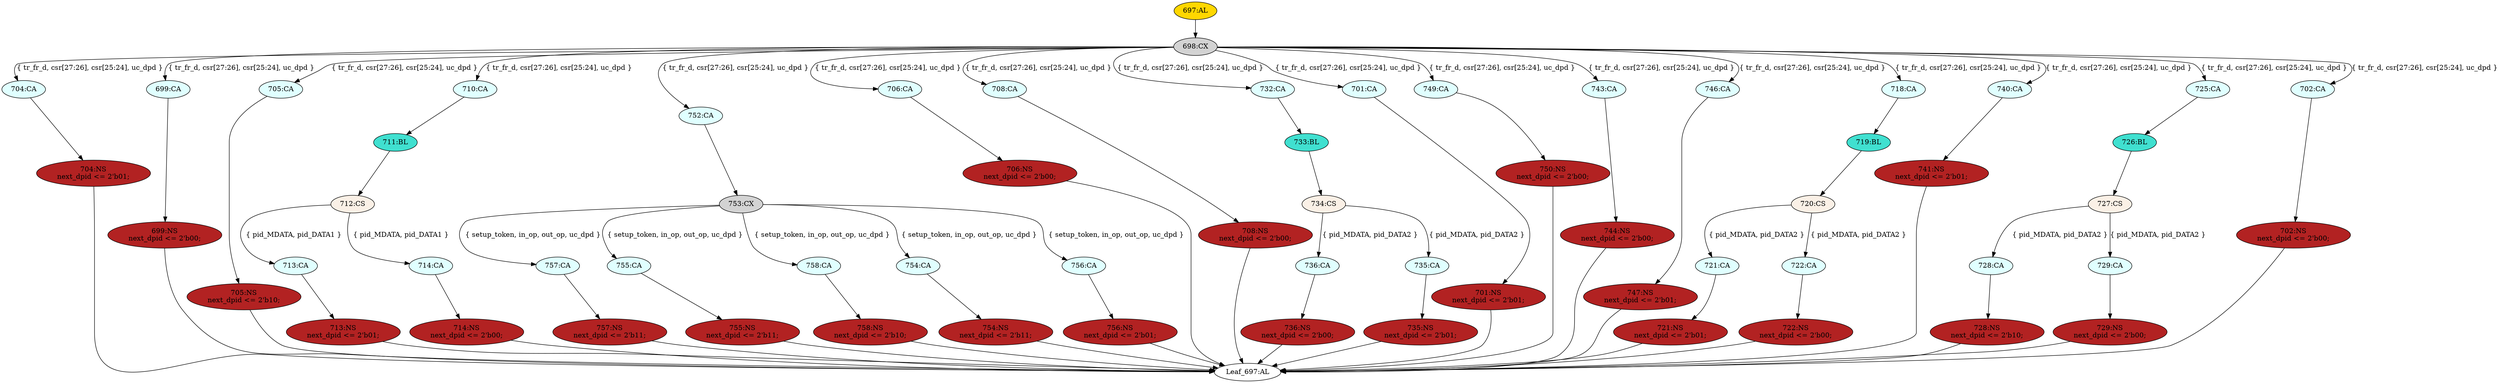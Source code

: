 strict digraph "" {
	node [label="\N"];
	"727:CS"	 [ast="<pyverilog.vparser.ast.CaseStatement object at 0x7fae5e106090>",
		fillcolor=linen,
		label="727:CS",
		statements="[]",
		style=filled,
		typ=CaseStatement];
	"728:CA"	 [ast="<pyverilog.vparser.ast.Case object at 0x7fae5e106190>",
		fillcolor=lightcyan,
		label="728:CA",
		statements="[]",
		style=filled,
		typ=Case];
	"727:CS" -> "728:CA"	 [cond="['pid_MDATA', 'pid_DATA2']",
		label="{ pid_MDATA, pid_DATA2 }",
		lineno=727];
	"729:CA"	 [ast="<pyverilog.vparser.ast.Case object at 0x7fae5e106350>",
		fillcolor=lightcyan,
		label="729:CA",
		statements="[]",
		style=filled,
		typ=Case];
	"727:CS" -> "729:CA"	 [cond="['pid_MDATA', 'pid_DATA2']",
		label="{ pid_MDATA, pid_DATA2 }",
		lineno=727];
	"704:CA"	 [ast="<pyverilog.vparser.ast.Case object at 0x7fae5e124710>",
		fillcolor=lightcyan,
		label="704:CA",
		statements="[]",
		style=filled,
		typ=Case];
	"704:NS"	 [ast="<pyverilog.vparser.ast.NonblockingSubstitution object at 0x7fae5e1247d0>",
		fillcolor=firebrick,
		label="704:NS
next_dpid <= 2'b01;",
		statements="[<pyverilog.vparser.ast.NonblockingSubstitution object at 0x7fae5e1247d0>]",
		style=filled,
		typ=NonblockingSubstitution];
	"704:CA" -> "704:NS"	 [cond="[]",
		lineno=None];
	"757:CA"	 [ast="<pyverilog.vparser.ast.Case object at 0x7fae5e110950>",
		fillcolor=lightcyan,
		label="757:CA",
		statements="[]",
		style=filled,
		typ=Case];
	"757:NS"	 [ast="<pyverilog.vparser.ast.NonblockingSubstitution object at 0x7fae5e1109d0>",
		fillcolor=firebrick,
		label="757:NS
next_dpid <= 2'b11;",
		statements="[<pyverilog.vparser.ast.NonblockingSubstitution object at 0x7fae5e1109d0>]",
		style=filled,
		typ=NonblockingSubstitution];
	"757:CA" -> "757:NS"	 [cond="[]",
		lineno=None];
	"699:CA"	 [ast="<pyverilog.vparser.ast.Case object at 0x7fae5e106690>",
		fillcolor=lightcyan,
		label="699:CA",
		statements="[]",
		style=filled,
		typ=Case];
	"699:NS"	 [ast="<pyverilog.vparser.ast.NonblockingSubstitution object at 0x7fae5e106750>",
		fillcolor=firebrick,
		label="699:NS
next_dpid <= 2'b00;",
		statements="[<pyverilog.vparser.ast.NonblockingSubstitution object at 0x7fae5e106750>]",
		style=filled,
		typ=NonblockingSubstitution];
	"699:CA" -> "699:NS"	 [cond="[]",
		lineno=None];
	"705:CA"	 [ast="<pyverilog.vparser.ast.Case object at 0x7fae5e106890>",
		fillcolor=lightcyan,
		label="705:CA",
		statements="[]",
		style=filled,
		typ=Case];
	"705:NS"	 [ast="<pyverilog.vparser.ast.NonblockingSubstitution object at 0x7fae5e106950>",
		fillcolor=firebrick,
		label="705:NS
next_dpid <= 2'b10;",
		statements="[<pyverilog.vparser.ast.NonblockingSubstitution object at 0x7fae5e106950>]",
		style=filled,
		typ=NonblockingSubstitution];
	"705:CA" -> "705:NS"	 [cond="[]",
		lineno=None];
	"710:CA"	 [ast="<pyverilog.vparser.ast.Case object at 0x7fae5e106a90>",
		fillcolor=lightcyan,
		label="710:CA",
		statements="[]",
		style=filled,
		typ=Case];
	"711:BL"	 [ast="<pyverilog.vparser.ast.Block object at 0x7fae5e106b50>",
		fillcolor=turquoise,
		label="711:BL",
		statements="[]",
		style=filled,
		typ=Block];
	"710:CA" -> "711:BL"	 [cond="[]",
		lineno=None];
	"714:NS"	 [ast="<pyverilog.vparser.ast.NonblockingSubstitution object at 0x7fae5e106ed0>",
		fillcolor=firebrick,
		label="714:NS
next_dpid <= 2'b00;",
		statements="[<pyverilog.vparser.ast.NonblockingSubstitution object at 0x7fae5e106ed0>]",
		style=filled,
		typ=NonblockingSubstitution];
	"Leaf_697:AL"	 [def_var="['next_dpid']",
		label="Leaf_697:AL"];
	"714:NS" -> "Leaf_697:AL"	 [cond="[]",
		lineno=None];
	"753:CX"	 [ast="<pyverilog.vparser.ast.CasexStatement object at 0x7fae5e110190>",
		fillcolor=lightgray,
		label="753:CX",
		statements="[]",
		style=filled,
		typ=CasexStatement];
	"753:CX" -> "757:CA"	 [cond="['setup_token', 'in_op', 'out_op', 'uc_dpd']",
		label="{ setup_token, in_op, out_op, uc_dpd }",
		lineno=753];
	"755:CA"	 [ast="<pyverilog.vparser.ast.Case object at 0x7fae5e110550>",
		fillcolor=lightcyan,
		label="755:CA",
		statements="[]",
		style=filled,
		typ=Case];
	"753:CX" -> "755:CA"	 [cond="['setup_token', 'in_op', 'out_op', 'uc_dpd']",
		label="{ setup_token, in_op, out_op, uc_dpd }",
		lineno=753];
	"758:CA"	 [ast="<pyverilog.vparser.ast.Case object at 0x7fae5e110b50>",
		fillcolor=lightcyan,
		label="758:CA",
		statements="[]",
		style=filled,
		typ=Case];
	"753:CX" -> "758:CA"	 [cond="['setup_token', 'in_op', 'out_op', 'uc_dpd']",
		label="{ setup_token, in_op, out_op, uc_dpd }",
		lineno=753];
	"754:CA"	 [ast="<pyverilog.vparser.ast.Case object at 0x7fae5e110350>",
		fillcolor=lightcyan,
		label="754:CA",
		statements="[]",
		style=filled,
		typ=Case];
	"753:CX" -> "754:CA"	 [cond="['setup_token', 'in_op', 'out_op', 'uc_dpd']",
		label="{ setup_token, in_op, out_op, uc_dpd }",
		lineno=753];
	"756:CA"	 [ast="<pyverilog.vparser.ast.Case object at 0x7fae5e110750>",
		fillcolor=lightcyan,
		label="756:CA",
		statements="[]",
		style=filled,
		typ=Case];
	"753:CX" -> "756:CA"	 [cond="['setup_token', 'in_op', 'out_op', 'uc_dpd']",
		label="{ setup_token, in_op, out_op, uc_dpd }",
		lineno=753];
	"747:NS"	 [ast="<pyverilog.vparser.ast.NonblockingSubstitution object at 0x7fae5e110c50>",
		fillcolor=firebrick,
		label="747:NS
next_dpid <= 2'b01;",
		statements="[<pyverilog.vparser.ast.NonblockingSubstitution object at 0x7fae5e110c50>]",
		style=filled,
		typ=NonblockingSubstitution];
	"747:NS" -> "Leaf_697:AL"	 [cond="[]",
		lineno=None];
	"706:NS"	 [ast="<pyverilog.vparser.ast.NonblockingSubstitution object at 0x7fae5e110d90>",
		fillcolor=firebrick,
		label="706:NS
next_dpid <= 2'b00;",
		statements="[<pyverilog.vparser.ast.NonblockingSubstitution object at 0x7fae5e110d90>]",
		style=filled,
		typ=NonblockingSubstitution];
	"706:NS" -> "Leaf_697:AL"	 [cond="[]",
		lineno=None];
	"755:NS"	 [ast="<pyverilog.vparser.ast.NonblockingSubstitution object at 0x7fae5e1105d0>",
		fillcolor=firebrick,
		label="755:NS
next_dpid <= 2'b11;",
		statements="[<pyverilog.vparser.ast.NonblockingSubstitution object at 0x7fae5e1105d0>]",
		style=filled,
		typ=NonblockingSubstitution];
	"755:CA" -> "755:NS"	 [cond="[]",
		lineno=None];
	"736:CA"	 [ast="<pyverilog.vparser.ast.Case object at 0x7fae5e110ed0>",
		fillcolor=lightcyan,
		label="736:CA",
		statements="[]",
		style=filled,
		typ=Case];
	"736:NS"	 [ast="<pyverilog.vparser.ast.NonblockingSubstitution object at 0x7fae5e110f50>",
		fillcolor=firebrick,
		label="736:NS
next_dpid <= 2'b00;",
		statements="[<pyverilog.vparser.ast.NonblockingSubstitution object at 0x7fae5e110f50>]",
		style=filled,
		typ=NonblockingSubstitution];
	"736:CA" -> "736:NS"	 [cond="[]",
		lineno=None];
	"713:CA"	 [ast="<pyverilog.vparser.ast.Case object at 0x7fae5e106c90>",
		fillcolor=lightcyan,
		label="713:CA",
		statements="[]",
		style=filled,
		typ=Case];
	"713:NS"	 [ast="<pyverilog.vparser.ast.NonblockingSubstitution object at 0x7fae5e106d10>",
		fillcolor=firebrick,
		label="713:NS
next_dpid <= 2'b01;",
		statements="[<pyverilog.vparser.ast.NonblockingSubstitution object at 0x7fae5e106d10>]",
		style=filled,
		typ=NonblockingSubstitution];
	"713:CA" -> "713:NS"	 [cond="[]",
		lineno=None];
	"757:NS" -> "Leaf_697:AL"	 [cond="[]",
		lineno=None];
	"735:CA"	 [ast="<pyverilog.vparser.ast.Case object at 0x7fae5e119250>",
		fillcolor=lightcyan,
		label="735:CA",
		statements="[]",
		style=filled,
		typ=Case];
	"735:NS"	 [ast="<pyverilog.vparser.ast.NonblockingSubstitution object at 0x7fae5e1192d0>",
		fillcolor=firebrick,
		label="735:NS
next_dpid <= 2'b01;",
		statements="[<pyverilog.vparser.ast.NonblockingSubstitution object at 0x7fae5e1192d0>]",
		style=filled,
		typ=NonblockingSubstitution];
	"735:CA" -> "735:NS"	 [cond="[]",
		lineno=None];
	"698:CX"	 [ast="<pyverilog.vparser.ast.CasexStatement object at 0x7fae5e124310>",
		fillcolor=lightgray,
		label="698:CX",
		statements="[]",
		style=filled,
		typ=CasexStatement];
	"698:CX" -> "704:CA"	 [cond="['tr_fr_d', 'csr', 'csr', 'uc_dpd']",
		label="{ tr_fr_d, csr[27:26], csr[25:24], uc_dpd }",
		lineno=698];
	"698:CX" -> "699:CA"	 [cond="['tr_fr_d', 'csr', 'csr', 'uc_dpd']",
		label="{ tr_fr_d, csr[27:26], csr[25:24], uc_dpd }",
		lineno=698];
	"698:CX" -> "705:CA"	 [cond="['tr_fr_d', 'csr', 'csr', 'uc_dpd']",
		label="{ tr_fr_d, csr[27:26], csr[25:24], uc_dpd }",
		lineno=698];
	"698:CX" -> "710:CA"	 [cond="['tr_fr_d', 'csr', 'csr', 'uc_dpd']",
		label="{ tr_fr_d, csr[27:26], csr[25:24], uc_dpd }",
		lineno=698];
	"752:CA"	 [ast="<pyverilog.vparser.ast.Case object at 0x7fae5e1195d0>",
		fillcolor=lightcyan,
		label="752:CA",
		statements="[]",
		style=filled,
		typ=Case];
	"698:CX" -> "752:CA"	 [cond="['tr_fr_d', 'csr', 'csr', 'uc_dpd']",
		label="{ tr_fr_d, csr[27:26], csr[25:24], uc_dpd }",
		lineno=698];
	"706:CA"	 [ast="<pyverilog.vparser.ast.Case object at 0x7fae5e1196d0>",
		fillcolor=lightcyan,
		label="706:CA",
		statements="[]",
		style=filled,
		typ=Case];
	"698:CX" -> "706:CA"	 [cond="['tr_fr_d', 'csr', 'csr', 'uc_dpd']",
		label="{ tr_fr_d, csr[27:26], csr[25:24], uc_dpd }",
		lineno=698];
	"708:CA"	 [ast="<pyverilog.vparser.ast.Case object at 0x7fae5e119910>",
		fillcolor=lightcyan,
		label="708:CA",
		statements="[]",
		style=filled,
		typ=Case];
	"698:CX" -> "708:CA"	 [cond="['tr_fr_d', 'csr', 'csr', 'uc_dpd']",
		label="{ tr_fr_d, csr[27:26], csr[25:24], uc_dpd }",
		lineno=698];
	"732:CA"	 [ast="<pyverilog.vparser.ast.Case object at 0x7fae5e119c10>",
		fillcolor=lightcyan,
		label="732:CA",
		statements="[]",
		style=filled,
		typ=Case];
	"698:CX" -> "732:CA"	 [cond="['tr_fr_d', 'csr', 'csr', 'uc_dpd']",
		label="{ tr_fr_d, csr[27:26], csr[25:24], uc_dpd }",
		lineno=698];
	"701:CA"	 [ast="<pyverilog.vparser.ast.Case object at 0x7fae5e119d10>",
		fillcolor=lightcyan,
		label="701:CA",
		statements="[]",
		style=filled,
		typ=Case];
	"698:CX" -> "701:CA"	 [cond="['tr_fr_d', 'csr', 'csr', 'uc_dpd']",
		label="{ tr_fr_d, csr[27:26], csr[25:24], uc_dpd }",
		lineno=698];
	"749:CA"	 [ast="<pyverilog.vparser.ast.Case object at 0x7fae5e119f50>",
		fillcolor=lightcyan,
		label="749:CA",
		statements="[]",
		style=filled,
		typ=Case];
	"698:CX" -> "749:CA"	 [cond="['tr_fr_d', 'csr', 'csr', 'uc_dpd']",
		label="{ tr_fr_d, csr[27:26], csr[25:24], uc_dpd }",
		lineno=698];
	"743:CA"	 [ast="<pyverilog.vparser.ast.Case object at 0x7fae5e124210>",
		fillcolor=lightcyan,
		label="743:CA",
		statements="[]",
		style=filled,
		typ=Case];
	"698:CX" -> "743:CA"	 [cond="['tr_fr_d', 'csr', 'csr', 'uc_dpd']",
		label="{ tr_fr_d, csr[27:26], csr[25:24], uc_dpd }",
		lineno=698];
	"746:CA"	 [ast="<pyverilog.vparser.ast.Case object at 0x7fae5e12b0d0>",
		fillcolor=lightcyan,
		label="746:CA",
		statements="[]",
		style=filled,
		typ=Case];
	"698:CX" -> "746:CA"	 [cond="['tr_fr_d', 'csr', 'csr', 'uc_dpd']",
		label="{ tr_fr_d, csr[27:26], csr[25:24], uc_dpd }",
		lineno=698];
	"718:CA"	 [ast="<pyverilog.vparser.ast.Case object at 0x7fae5e124950>",
		fillcolor=lightcyan,
		label="718:CA",
		statements="[]",
		style=filled,
		typ=Case];
	"698:CX" -> "718:CA"	 [cond="['tr_fr_d', 'csr', 'csr', 'uc_dpd']",
		label="{ tr_fr_d, csr[27:26], csr[25:24], uc_dpd }",
		lineno=698];
	"740:CA"	 [ast="<pyverilog.vparser.ast.Case object at 0x7fae5e124f50>",
		fillcolor=lightcyan,
		label="740:CA",
		statements="[]",
		style=filled,
		typ=Case];
	"698:CX" -> "740:CA"	 [cond="['tr_fr_d', 'csr', 'csr', 'uc_dpd']",
		label="{ tr_fr_d, csr[27:26], csr[25:24], uc_dpd }",
		lineno=698];
	"725:CA"	 [ast="<pyverilog.vparser.ast.Case object at 0x7fae5e124dd0>",
		fillcolor=lightcyan,
		label="725:CA",
		statements="[]",
		style=filled,
		typ=Case];
	"698:CX" -> "725:CA"	 [cond="['tr_fr_d', 'csr', 'csr', 'uc_dpd']",
		label="{ tr_fr_d, csr[27:26], csr[25:24], uc_dpd }",
		lineno=698];
	"702:CA"	 [ast="<pyverilog.vparser.ast.Case object at 0x7fae5e124610>",
		fillcolor=lightcyan,
		label="702:CA",
		statements="[]",
		style=filled,
		typ=Case];
	"698:CX" -> "702:CA"	 [cond="['tr_fr_d', 'csr', 'csr', 'uc_dpd']",
		label="{ tr_fr_d, csr[27:26], csr[25:24], uc_dpd }",
		lineno=698];
	"733:BL"	 [ast="<pyverilog.vparser.ast.Block object at 0x7fae5e119450>",
		fillcolor=turquoise,
		label="733:BL",
		statements="[]",
		style=filled,
		typ=Block];
	"734:CS"	 [ast="<pyverilog.vparser.ast.CaseStatement object at 0x7fae5e119490>",
		fillcolor=linen,
		label="734:CS",
		statements="[]",
		style=filled,
		typ=CaseStatement];
	"733:BL" -> "734:CS"	 [cond="[]",
		lineno=None];
	"752:CA" -> "753:CX"	 [cond="[]",
		lineno=None];
	"755:NS" -> "Leaf_697:AL"	 [cond="[]",
		lineno=None];
	"706:CA" -> "706:NS"	 [cond="[]",
		lineno=None];
	"758:NS"	 [ast="<pyverilog.vparser.ast.NonblockingSubstitution object at 0x7fae5e110050>",
		fillcolor=firebrick,
		label="758:NS
next_dpid <= 2'b10;",
		statements="[<pyverilog.vparser.ast.NonblockingSubstitution object at 0x7fae5e110050>]",
		style=filled,
		typ=NonblockingSubstitution];
	"758:CA" -> "758:NS"	 [cond="[]",
		lineno=None];
	"744:NS"	 [ast="<pyverilog.vparser.ast.NonblockingSubstitution object at 0x7fae5e44d250>",
		fillcolor=firebrick,
		label="744:NS
next_dpid <= 2'b00;",
		statements="[<pyverilog.vparser.ast.NonblockingSubstitution object at 0x7fae5e44d250>]",
		style=filled,
		typ=NonblockingSubstitution];
	"744:NS" -> "Leaf_697:AL"	 [cond="[]",
		lineno=None];
	"728:NS"	 [ast="<pyverilog.vparser.ast.NonblockingSubstitution object at 0x7fae5e106210>",
		fillcolor=firebrick,
		label="728:NS
next_dpid <= 2'b10;",
		statements="[<pyverilog.vparser.ast.NonblockingSubstitution object at 0x7fae5e106210>]",
		style=filled,
		typ=NonblockingSubstitution];
	"728:CA" -> "728:NS"	 [cond="[]",
		lineno=None];
	"735:NS" -> "Leaf_697:AL"	 [cond="[]",
		lineno=None];
	"708:NS"	 [ast="<pyverilog.vparser.ast.NonblockingSubstitution object at 0x7fae5e1197d0>",
		fillcolor=firebrick,
		label="708:NS
next_dpid <= 2'b00;",
		statements="[<pyverilog.vparser.ast.NonblockingSubstitution object at 0x7fae5e1197d0>]",
		style=filled,
		typ=NonblockingSubstitution];
	"708:CA" -> "708:NS"	 [cond="[]",
		lineno=None];
	"701:NS"	 [ast="<pyverilog.vparser.ast.NonblockingSubstitution object at 0x7fae5e119110>",
		fillcolor=firebrick,
		label="701:NS
next_dpid <= 2'b01;",
		statements="[<pyverilog.vparser.ast.NonblockingSubstitution object at 0x7fae5e119110>]",
		style=filled,
		typ=NonblockingSubstitution];
	"701:NS" -> "Leaf_697:AL"	 [cond="[]",
		lineno=None];
	"732:CA" -> "733:BL"	 [cond="[]",
		lineno=None];
	"705:NS" -> "Leaf_697:AL"	 [cond="[]",
		lineno=None];
	"734:CS" -> "736:CA"	 [cond="['pid_MDATA', 'pid_DATA2']",
		label="{ pid_MDATA, pid_DATA2 }",
		lineno=734];
	"734:CS" -> "735:CA"	 [cond="['pid_MDATA', 'pid_DATA2']",
		label="{ pid_MDATA, pid_DATA2 }",
		lineno=734];
	"701:CA" -> "701:NS"	 [cond="[]",
		lineno=None];
	"756:NS"	 [ast="<pyverilog.vparser.ast.NonblockingSubstitution object at 0x7fae5e1107d0>",
		fillcolor=firebrick,
		label="756:NS
next_dpid <= 2'b01;",
		statements="[<pyverilog.vparser.ast.NonblockingSubstitution object at 0x7fae5e1107d0>]",
		style=filled,
		typ=NonblockingSubstitution];
	"756:NS" -> "Leaf_697:AL"	 [cond="[]",
		lineno=None];
	"729:NS"	 [ast="<pyverilog.vparser.ast.NonblockingSubstitution object at 0x7fae5e1063d0>",
		fillcolor=firebrick,
		label="729:NS
next_dpid <= 2'b00;",
		statements="[<pyverilog.vparser.ast.NonblockingSubstitution object at 0x7fae5e1063d0>]",
		style=filled,
		typ=NonblockingSubstitution];
	"729:NS" -> "Leaf_697:AL"	 [cond="[]",
		lineno=None];
	"741:NS"	 [ast="<pyverilog.vparser.ast.NonblockingSubstitution object at 0x7fae5e119e10>",
		fillcolor=firebrick,
		label="741:NS
next_dpid <= 2'b01;",
		statements="[<pyverilog.vparser.ast.NonblockingSubstitution object at 0x7fae5e119e10>]",
		style=filled,
		typ=NonblockingSubstitution];
	"741:NS" -> "Leaf_697:AL"	 [cond="[]",
		lineno=None];
	"750:NS"	 [ast="<pyverilog.vparser.ast.NonblockingSubstitution object at 0x7fae5e1240d0>",
		fillcolor=firebrick,
		label="750:NS
next_dpid <= 2'b00;",
		statements="[<pyverilog.vparser.ast.NonblockingSubstitution object at 0x7fae5e1240d0>]",
		style=filled,
		typ=NonblockingSubstitution];
	"749:CA" -> "750:NS"	 [cond="[]",
		lineno=None];
	"750:NS" -> "Leaf_697:AL"	 [cond="[]",
		lineno=None];
	"743:CA" -> "744:NS"	 [cond="[]",
		lineno=None];
	"697:AL"	 [ast="<pyverilog.vparser.ast.Always object at 0x7fae5e1f7950>",
		clk_sens=True,
		fillcolor=gold,
		label="697:AL",
		sens="['clk']",
		statements="[]",
		style=filled,
		typ=Always,
		use_var="['pid_MDATA', 'tr_fr_d', 'pid_DATA2', 'pid_DATA1', 'in_op', 'setup_token', 'csr', 'out_op', 'uc_dpd']"];
	"697:AL" -> "698:CX"	 [cond="[]",
		lineno=None];
	"721:NS"	 [ast="<pyverilog.vparser.ast.NonblockingSubstitution object at 0x7fae5e124c10>",
		fillcolor=firebrick,
		label="721:NS
next_dpid <= 2'b01;",
		statements="[<pyverilog.vparser.ast.NonblockingSubstitution object at 0x7fae5e124c10>]",
		style=filled,
		typ=NonblockingSubstitution];
	"721:NS" -> "Leaf_697:AL"	 [cond="[]",
		lineno=None];
	"704:NS" -> "Leaf_697:AL"	 [cond="[]",
		lineno=None];
	"712:CS"	 [ast="<pyverilog.vparser.ast.CaseStatement object at 0x7fae5e106b90>",
		fillcolor=linen,
		label="712:CS",
		statements="[]",
		style=filled,
		typ=CaseStatement];
	"712:CS" -> "713:CA"	 [cond="['pid_MDATA', 'pid_DATA1']",
		label="{ pid_MDATA, pid_DATA1 }",
		lineno=712];
	"714:CA"	 [ast="<pyverilog.vparser.ast.Case object at 0x7fae5e106e50>",
		fillcolor=lightcyan,
		label="714:CA",
		statements="[]",
		style=filled,
		typ=Case];
	"712:CS" -> "714:CA"	 [cond="['pid_MDATA', 'pid_DATA1']",
		label="{ pid_MDATA, pid_DATA1 }",
		lineno=712];
	"726:BL"	 [ast="<pyverilog.vparser.ast.Block object at 0x7fae5e124e90>",
		fillcolor=turquoise,
		label="726:BL",
		statements="[]",
		style=filled,
		typ=Block];
	"726:BL" -> "727:CS"	 [cond="[]",
		lineno=None];
	"699:NS" -> "Leaf_697:AL"	 [cond="[]",
		lineno=None];
	"719:BL"	 [ast="<pyverilog.vparser.ast.Block object at 0x7fae5e124a10>",
		fillcolor=turquoise,
		label="719:BL",
		statements="[]",
		style=filled,
		typ=Block];
	"720:CS"	 [ast="<pyverilog.vparser.ast.CaseStatement object at 0x7fae5e124a50>",
		fillcolor=linen,
		label="720:CS",
		statements="[]",
		style=filled,
		typ=CaseStatement];
	"719:BL" -> "720:CS"	 [cond="[]",
		lineno=None];
	"754:NS"	 [ast="<pyverilog.vparser.ast.NonblockingSubstitution object at 0x7fae5e1103d0>",
		fillcolor=firebrick,
		label="754:NS
next_dpid <= 2'b11;",
		statements="[<pyverilog.vparser.ast.NonblockingSubstitution object at 0x7fae5e1103d0>]",
		style=filled,
		typ=NonblockingSubstitution];
	"754:NS" -> "Leaf_697:AL"	 [cond="[]",
		lineno=None];
	"746:CA" -> "747:NS"	 [cond="[]",
		lineno=None];
	"721:CA"	 [ast="<pyverilog.vparser.ast.Case object at 0x7fae5e124b90>",
		fillcolor=lightcyan,
		label="721:CA",
		statements="[]",
		style=filled,
		typ=Case];
	"721:CA" -> "721:NS"	 [cond="[]",
		lineno=None];
	"718:CA" -> "719:BL"	 [cond="[]",
		lineno=None];
	"708:NS" -> "Leaf_697:AL"	 [cond="[]",
		lineno=None];
	"722:CA"	 [ast="<pyverilog.vparser.ast.Case object at 0x7fae5e119a10>",
		fillcolor=lightcyan,
		label="722:CA",
		statements="[]",
		style=filled,
		typ=Case];
	"722:NS"	 [ast="<pyverilog.vparser.ast.NonblockingSubstitution object at 0x7fae5e119a90>",
		fillcolor=firebrick,
		label="722:NS
next_dpid <= 2'b00;",
		statements="[<pyverilog.vparser.ast.NonblockingSubstitution object at 0x7fae5e119a90>]",
		style=filled,
		typ=NonblockingSubstitution];
	"722:CA" -> "722:NS"	 [cond="[]",
		lineno=None];
	"702:NS"	 [ast="<pyverilog.vparser.ast.NonblockingSubstitution object at 0x7fae5e106550>",
		fillcolor=firebrick,
		label="702:NS
next_dpid <= 2'b00;",
		statements="[<pyverilog.vparser.ast.NonblockingSubstitution object at 0x7fae5e106550>]",
		style=filled,
		typ=NonblockingSubstitution];
	"702:NS" -> "Leaf_697:AL"	 [cond="[]",
		lineno=None];
	"736:NS" -> "Leaf_697:AL"	 [cond="[]",
		lineno=None];
	"754:CA" -> "754:NS"	 [cond="[]",
		lineno=None];
	"720:CS" -> "721:CA"	 [cond="['pid_MDATA', 'pid_DATA2']",
		label="{ pid_MDATA, pid_DATA2 }",
		lineno=720];
	"720:CS" -> "722:CA"	 [cond="['pid_MDATA', 'pid_DATA2']",
		label="{ pid_MDATA, pid_DATA2 }",
		lineno=720];
	"740:CA" -> "741:NS"	 [cond="[]",
		lineno=None];
	"722:NS" -> "Leaf_697:AL"	 [cond="[]",
		lineno=None];
	"758:NS" -> "Leaf_697:AL"	 [cond="[]",
		lineno=None];
	"728:NS" -> "Leaf_697:AL"	 [cond="[]",
		lineno=None];
	"725:CA" -> "726:BL"	 [cond="[]",
		lineno=None];
	"714:CA" -> "714:NS"	 [cond="[]",
		lineno=None];
	"713:NS" -> "Leaf_697:AL"	 [cond="[]",
		lineno=None];
	"711:BL" -> "712:CS"	 [cond="[]",
		lineno=None];
	"756:CA" -> "756:NS"	 [cond="[]",
		lineno=None];
	"702:CA" -> "702:NS"	 [cond="[]",
		lineno=None];
	"729:CA" -> "729:NS"	 [cond="[]",
		lineno=None];
}
